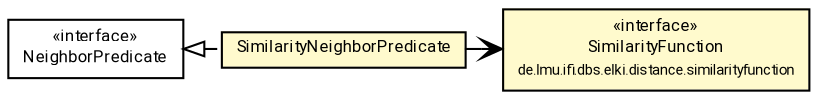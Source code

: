 #!/usr/local/bin/dot
#
# Class diagram 
# Generated by UMLGraph version R5_7_2-60-g0e99a6 (http://www.spinellis.gr/umlgraph/)
#

digraph G {
	graph [fontnames="svg"]
	edge [fontname="Roboto",fontsize=7,labelfontname="Roboto",labelfontsize=7,color="black"];
	node [fontname="Roboto",fontcolor="black",fontsize=8,shape=plaintext,margin=0,width=0,height=0];
	nodesep=0.15;
	ranksep=0.25;
	rankdir=LR;
	// de.lmu.ifi.dbs.elki.algorithm.clustering.gdbscan.SimilarityNeighborPredicate<O>
	c9393871 [label=<<table title="de.lmu.ifi.dbs.elki.algorithm.clustering.gdbscan.SimilarityNeighborPredicate" border="0" cellborder="1" cellspacing="0" cellpadding="2" bgcolor="lemonChiffon" href="SimilarityNeighborPredicate.html" target="_parent">
		<tr><td><table border="0" cellspacing="0" cellpadding="1">
		<tr><td align="center" balign="center"> <font face="Roboto">SimilarityNeighborPredicate</font> </td></tr>
		</table></td></tr>
		</table>>, URL="SimilarityNeighborPredicate.html"];
	// de.lmu.ifi.dbs.elki.algorithm.clustering.gdbscan.NeighborPredicate<T>
	c9393897 [label=<<table title="de.lmu.ifi.dbs.elki.algorithm.clustering.gdbscan.NeighborPredicate" border="0" cellborder="1" cellspacing="0" cellpadding="2" href="NeighborPredicate.html" target="_parent">
		<tr><td><table border="0" cellspacing="0" cellpadding="1">
		<tr><td align="center" balign="center"> &#171;interface&#187; </td></tr>
		<tr><td align="center" balign="center"> <font face="Roboto">NeighborPredicate</font> </td></tr>
		</table></td></tr>
		</table>>, URL="NeighborPredicate.html"];
	// de.lmu.ifi.dbs.elki.distance.similarityfunction.SimilarityFunction<O>
	c9394041 [label=<<table title="de.lmu.ifi.dbs.elki.distance.similarityfunction.SimilarityFunction" border="0" cellborder="1" cellspacing="0" cellpadding="2" bgcolor="LemonChiffon" href="../../../distance/similarityfunction/SimilarityFunction.html" target="_parent">
		<tr><td><table border="0" cellspacing="0" cellpadding="1">
		<tr><td align="center" balign="center"> &#171;interface&#187; </td></tr>
		<tr><td align="center" balign="center"> <font face="Roboto">SimilarityFunction</font> </td></tr>
		<tr><td align="center" balign="center"> <font face="Roboto" point-size="7.0">de.lmu.ifi.dbs.elki.distance.similarityfunction</font> </td></tr>
		</table></td></tr>
		</table>>, URL="../../../distance/similarityfunction/SimilarityFunction.html"];
	// de.lmu.ifi.dbs.elki.algorithm.clustering.gdbscan.SimilarityNeighborPredicate<O> implements de.lmu.ifi.dbs.elki.algorithm.clustering.gdbscan.NeighborPredicate<T>
	c9393897 -> c9393871 [arrowtail=empty,style=dashed,dir=back,weight=9];
	// de.lmu.ifi.dbs.elki.algorithm.clustering.gdbscan.SimilarityNeighborPredicate<O> navassoc de.lmu.ifi.dbs.elki.distance.similarityfunction.SimilarityFunction<O>
	c9393871 -> c9394041 [arrowhead=open,weight=1];
}

